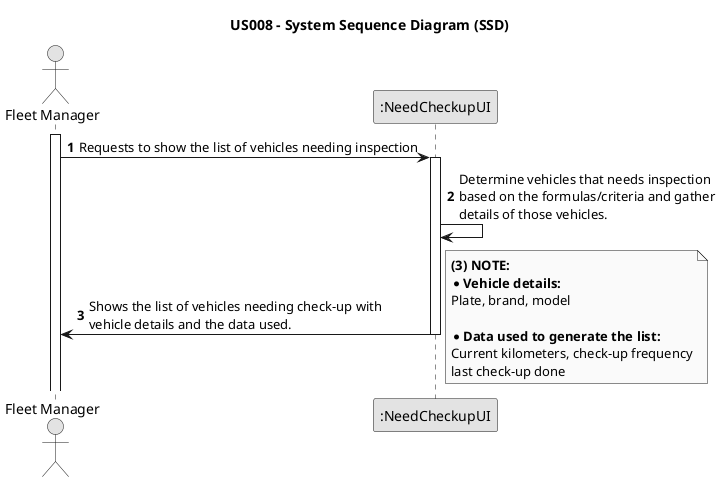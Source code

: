 @startuml
skinparam monochrome true
skinparam packageStyle rectangle
skinparam shadowing false

title US008 - System Sequence Diagram (SSD)

autonumber

actor "Fleet Manager" as Employee
participant ":NeedCheckupUI" as System

activate Employee

    Employee -> System : Requests to show the list of vehicles needing inspection
    activate System

        System -> System : Determine vehicles that needs inspection \nbased on the formulas/criteria and gather \ndetails of those vehicles.

        System -> Employee : Shows the list of vehicles needing check-up with \nvehicle details and the data used.

    deactivate System

note right
**(3) NOTE:**
* **Vehicle details:**
Plate, brand, model

* **Data used to generate the list:**
Current kilometers, check-up frequency
last check-up done
end note

    deactivate System

@enduml